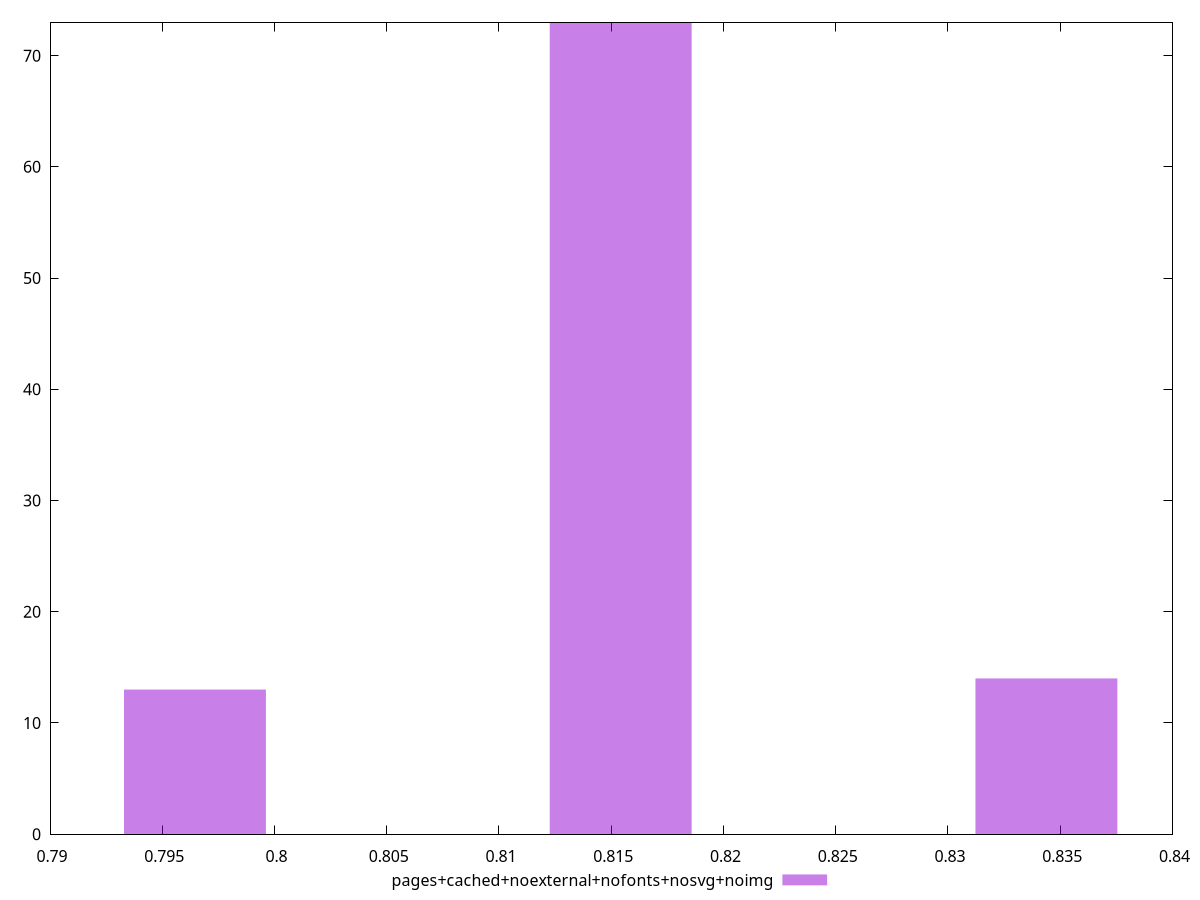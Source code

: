 $_pagesCachedNoexternalNofontsNosvgNoimg <<EOF
0.8343834962817787 14
0.8154202350026474 73
0.796456973723516 13
EOF
set key outside below
set terminal pngcairo
set output "report_00004_2020-11-02T20-21-41.718Z/largest-contentful-paint/pages+cached+noexternal+nofonts+nosvg+noimg//hist.png"
set yrange [0:73]
set boxwidth 0.006321087093043778
set style fill transparent solid 0.5 noborder
plot $_pagesCachedNoexternalNofontsNosvgNoimg title "pages+cached+noexternal+nofonts+nosvg+noimg" with boxes ,